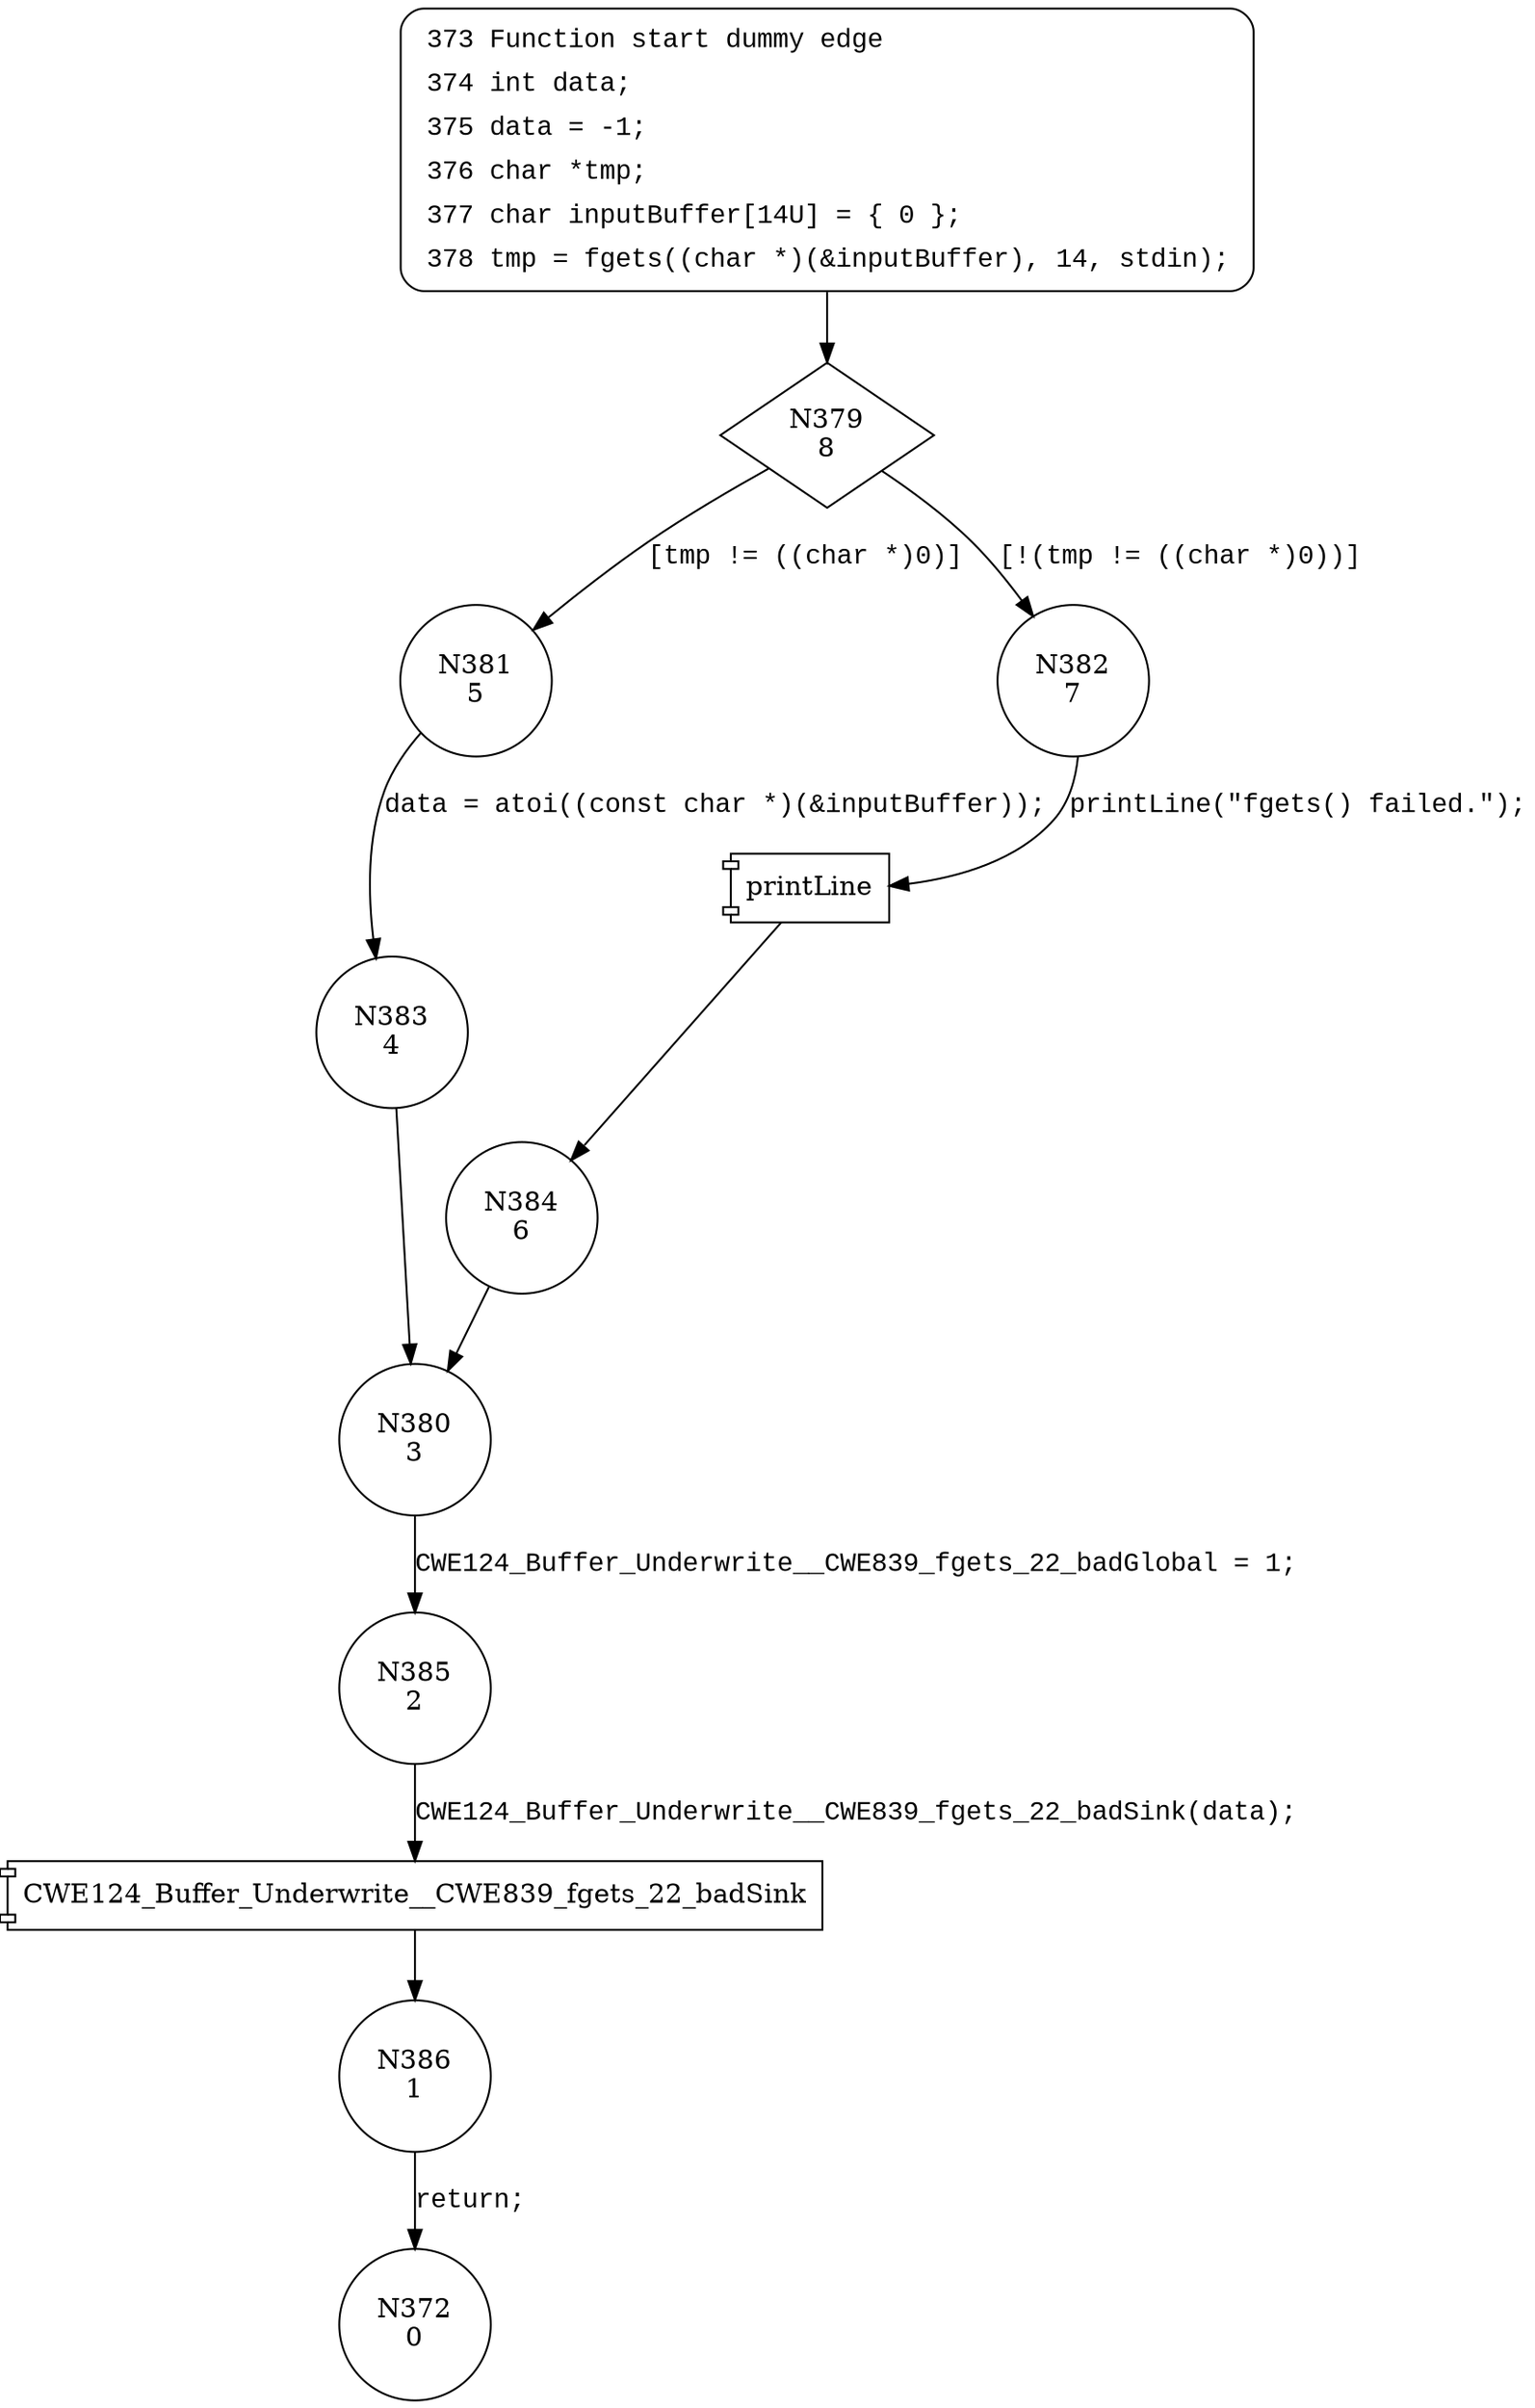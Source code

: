 digraph CWE124_Buffer_Underwrite__CWE839_fgets_22_bad {
379 [shape="diamond" label="N379\n8"]
381 [shape="circle" label="N381\n5"]
382 [shape="circle" label="N382\n7"]
384 [shape="circle" label="N384\n6"]
380 [shape="circle" label="N380\n3"]
385 [shape="circle" label="N385\n2"]
386 [shape="circle" label="N386\n1"]
383 [shape="circle" label="N383\n4"]
372 [shape="circle" label="N372\n0"]
373 [style="filled,bold" penwidth="1" fillcolor="white" fontname="Courier New" shape="Mrecord" label=<<table border="0" cellborder="0" cellpadding="3" bgcolor="white"><tr><td align="right">373</td><td align="left">Function start dummy edge</td></tr><tr><td align="right">374</td><td align="left">int data;</td></tr><tr><td align="right">375</td><td align="left">data = -1;</td></tr><tr><td align="right">376</td><td align="left">char *tmp;</td></tr><tr><td align="right">377</td><td align="left">char inputBuffer[14U] = &#123; 0 &#125;;</td></tr><tr><td align="right">378</td><td align="left">tmp = fgets((char *)(&amp;inputBuffer), 14, stdin);</td></tr></table>>]
373 -> 379[label=""]
379 -> 381 [label="[tmp != ((char *)0)]" fontname="Courier New"]
379 -> 382 [label="[!(tmp != ((char *)0))]" fontname="Courier New"]
100003 [shape="component" label="printLine"]
382 -> 100003 [label="printLine(\"fgets() failed.\");" fontname="Courier New"]
100003 -> 384 [label="" fontname="Courier New"]
380 -> 385 [label="CWE124_Buffer_Underwrite__CWE839_fgets_22_badGlobal = 1;" fontname="Courier New"]
100004 [shape="component" label="CWE124_Buffer_Underwrite__CWE839_fgets_22_badSink"]
385 -> 100004 [label="CWE124_Buffer_Underwrite__CWE839_fgets_22_badSink(data);" fontname="Courier New"]
100004 -> 386 [label="" fontname="Courier New"]
381 -> 383 [label="data = atoi((const char *)(&inputBuffer));" fontname="Courier New"]
384 -> 380 [label="" fontname="Courier New"]
386 -> 372 [label="return;" fontname="Courier New"]
383 -> 380 [label="" fontname="Courier New"]
}